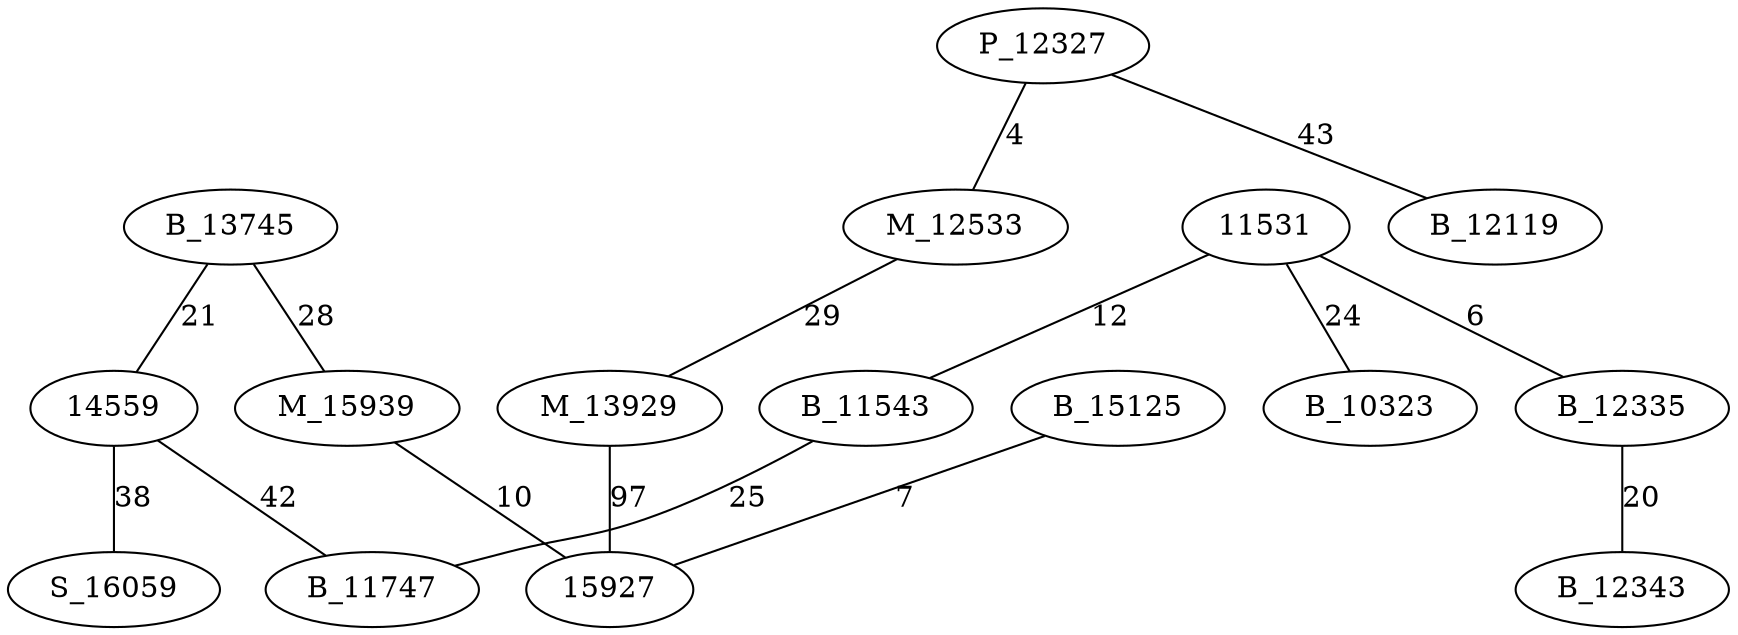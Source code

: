 graph chemin {

	P_12327 -- M_12533 [label=4]
	P_12327 -- B_12119 [label=43]
	B_13745 -- 14559 [label=21]
	B_13745 -- M_15939 [label=28]
	11531 -- B_10323 [label=24]
	11531 -- B_12335 [label=6]
	11531 -- B_11543 [label=12]
	B_12335 -- B_12343 [label=20]
	B_15125 -- 15927 [label=7]
	M_12533 -- M_13929 [label=29]
	M_15939 -- 15927 [label=10]
	B_11543 -- B_11747 [label=25]
	M_13929 -- 15927 [label=97]
	14559 -- S_16059 [label=38]
	14559 -- B_11747 [label=42]

}
